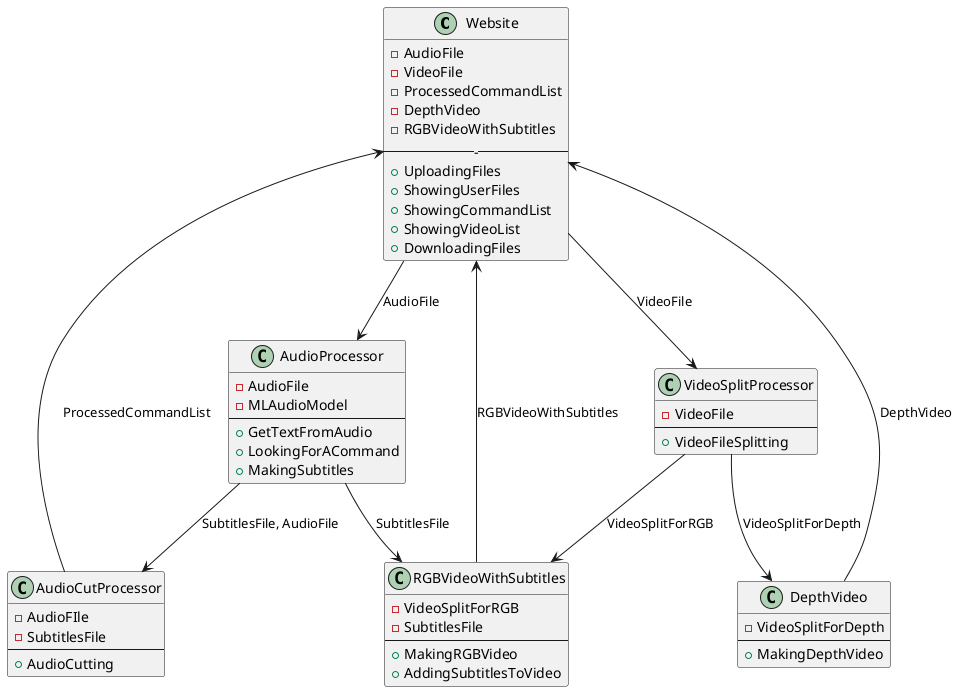 @startuml


class Website {
-AudioFile
-VideoFile
-ProcessedCommandList
-DepthVideo
-RGBVideoWithSubtitles
-----
+UploadingFiles
+ShowingUserFiles
+ShowingCommandList
+ShowingVideoList
+DownloadingFiles
}

class AudioProcessor {
-AudioFile
-MLAudioModel
---
+GetTextFromAudio
+LookingForACommand
+MakingSubtitles
}

class VideoSplitProcessor{
-VideoFile
---
+VideoFileSplitting
}

class RGBVideoWithSubtitles{
-VideoSplitForRGB
-SubtitlesFile
---
+MakingRGBVideo
+AddingSubtitlesToVideo
}
class DepthVideo{
-VideoSplitForDepth
---
+MakingDepthVideo
}
class AudioCutProcessor {
-AudioFIle
-SubtitlesFile
---
+AudioCutting
}


AudioProcessor --> RGBVideoWithSubtitles:SubtitlesFile
Website--> AudioProcessor:AudioFile
Website --> VideoSplitProcessor:VideoFile
AudioProcessor --> AudioCutProcessor:SubtitlesFile, AudioFile
AudioCutProcessor --> Website:ProcessedCommandList
VideoSplitProcessor --> RGBVideoWithSubtitles:VideoSplitForRGB
VideoSplitProcessor --> DepthVideo:VideoSplitForDepth
RGBVideoWithSubtitles --> Website:RGBVideoWithSubtitles
DepthVideo --> Website:DepthVideo
@enduml
